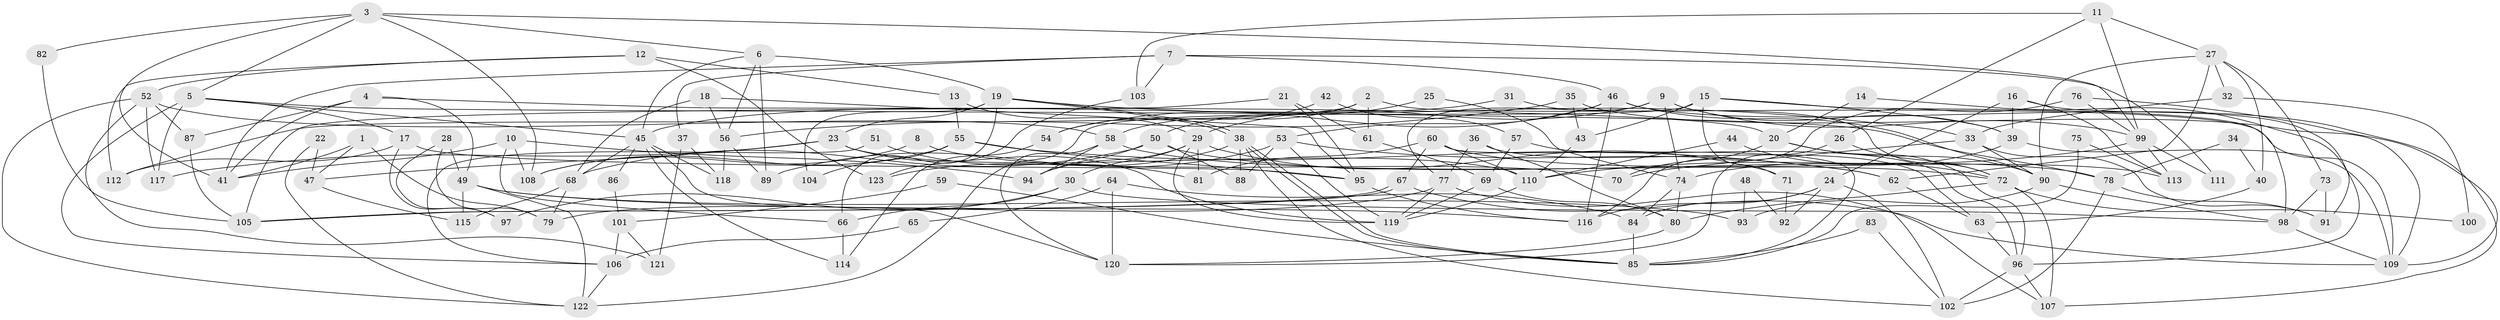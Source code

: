 // Generated by graph-tools (version 1.1) at 2025/50/03/09/25 03:50:09]
// undirected, 123 vertices, 246 edges
graph export_dot {
graph [start="1"]
  node [color=gray90,style=filled];
  1;
  2;
  3;
  4;
  5;
  6;
  7;
  8;
  9;
  10;
  11;
  12;
  13;
  14;
  15;
  16;
  17;
  18;
  19;
  20;
  21;
  22;
  23;
  24;
  25;
  26;
  27;
  28;
  29;
  30;
  31;
  32;
  33;
  34;
  35;
  36;
  37;
  38;
  39;
  40;
  41;
  42;
  43;
  44;
  45;
  46;
  47;
  48;
  49;
  50;
  51;
  52;
  53;
  54;
  55;
  56;
  57;
  58;
  59;
  60;
  61;
  62;
  63;
  64;
  65;
  66;
  67;
  68;
  69;
  70;
  71;
  72;
  73;
  74;
  75;
  76;
  77;
  78;
  79;
  80;
  81;
  82;
  83;
  84;
  85;
  86;
  87;
  88;
  89;
  90;
  91;
  92;
  93;
  94;
  95;
  96;
  97;
  98;
  99;
  100;
  101;
  102;
  103;
  104;
  105;
  106;
  107;
  108;
  109;
  110;
  111;
  112;
  113;
  114;
  115;
  116;
  117;
  118;
  119;
  120;
  121;
  122;
  123;
  1 -- 41;
  1 -- 47;
  1 -- 79;
  2 -- 61;
  2 -- 58;
  2 -- 109;
  2 -- 112;
  3 -- 108;
  3 -- 99;
  3 -- 5;
  3 -- 6;
  3 -- 41;
  3 -- 82;
  4 -- 41;
  4 -- 49;
  4 -- 20;
  4 -- 87;
  5 -- 78;
  5 -- 17;
  5 -- 45;
  5 -- 106;
  5 -- 117;
  6 -- 56;
  6 -- 19;
  6 -- 45;
  6 -- 89;
  7 -- 41;
  7 -- 46;
  7 -- 37;
  7 -- 103;
  7 -- 111;
  8 -- 70;
  8 -- 108;
  9 -- 99;
  9 -- 77;
  9 -- 29;
  9 -- 39;
  9 -- 74;
  10 -- 66;
  10 -- 94;
  10 -- 41;
  10 -- 108;
  11 -- 26;
  11 -- 99;
  11 -- 27;
  11 -- 103;
  12 -- 123;
  12 -- 13;
  12 -- 52;
  12 -- 112;
  13 -- 29;
  13 -- 55;
  14 -- 20;
  14 -- 96;
  15 -- 39;
  15 -- 98;
  15 -- 43;
  15 -- 71;
  15 -- 122;
  16 -- 91;
  16 -- 39;
  16 -- 24;
  16 -- 113;
  17 -- 112;
  17 -- 95;
  17 -- 97;
  18 -- 68;
  18 -- 95;
  18 -- 56;
  19 -- 38;
  19 -- 38;
  19 -- 23;
  19 -- 33;
  19 -- 66;
  19 -- 104;
  20 -- 96;
  20 -- 70;
  20 -- 90;
  21 -- 95;
  21 -- 105;
  21 -- 61;
  22 -- 122;
  22 -- 47;
  23 -- 117;
  23 -- 47;
  23 -- 110;
  23 -- 119;
  24 -- 84;
  24 -- 92;
  24 -- 102;
  24 -- 116;
  25 -- 74;
  25 -- 50;
  26 -- 120;
  26 -- 72;
  27 -- 62;
  27 -- 32;
  27 -- 40;
  27 -- 73;
  27 -- 90;
  28 -- 79;
  28 -- 97;
  28 -- 49;
  29 -- 119;
  29 -- 30;
  29 -- 71;
  29 -- 81;
  29 -- 94;
  30 -- 98;
  30 -- 66;
  30 -- 97;
  31 -- 45;
  31 -- 72;
  32 -- 33;
  32 -- 100;
  33 -- 90;
  33 -- 70;
  33 -- 91;
  34 -- 40;
  34 -- 78;
  35 -- 43;
  35 -- 56;
  35 -- 109;
  36 -- 80;
  36 -- 77;
  36 -- 63;
  37 -- 118;
  37 -- 121;
  38 -- 85;
  38 -- 85;
  38 -- 88;
  38 -- 102;
  38 -- 123;
  39 -- 109;
  39 -- 74;
  40 -- 63;
  42 -- 54;
  42 -- 57;
  43 -- 110;
  44 -- 110;
  44 -- 72;
  45 -- 68;
  45 -- 86;
  45 -- 114;
  45 -- 118;
  45 -- 120;
  46 -- 116;
  46 -- 90;
  46 -- 53;
  46 -- 54;
  46 -- 107;
  47 -- 115;
  48 -- 92;
  48 -- 93;
  49 -- 122;
  49 -- 93;
  49 -- 115;
  49 -- 116;
  50 -- 88;
  50 -- 78;
  50 -- 68;
  50 -- 94;
  51 -- 106;
  51 -- 81;
  52 -- 58;
  52 -- 87;
  52 -- 117;
  52 -- 121;
  52 -- 122;
  53 -- 119;
  53 -- 62;
  53 -- 88;
  53 -- 89;
  54 -- 114;
  55 -- 95;
  55 -- 62;
  55 -- 104;
  55 -- 108;
  56 -- 89;
  56 -- 118;
  57 -- 96;
  57 -- 69;
  58 -- 120;
  58 -- 94;
  58 -- 72;
  59 -- 101;
  59 -- 85;
  60 -- 67;
  60 -- 113;
  60 -- 81;
  60 -- 85;
  60 -- 110;
  61 -- 69;
  62 -- 63;
  63 -- 96;
  64 -- 84;
  64 -- 120;
  64 -- 65;
  65 -- 106;
  66 -- 114;
  67 -- 109;
  67 -- 105;
  67 -- 105;
  68 -- 79;
  68 -- 115;
  69 -- 119;
  69 -- 80;
  71 -- 92;
  72 -- 107;
  72 -- 80;
  72 -- 100;
  73 -- 98;
  73 -- 91;
  74 -- 80;
  74 -- 84;
  75 -- 113;
  75 -- 85;
  76 -- 116;
  76 -- 109;
  76 -- 99;
  77 -- 79;
  77 -- 119;
  77 -- 107;
  78 -- 102;
  78 -- 91;
  80 -- 120;
  82 -- 105;
  83 -- 102;
  83 -- 85;
  84 -- 85;
  86 -- 101;
  87 -- 105;
  90 -- 93;
  90 -- 98;
  95 -- 116;
  96 -- 102;
  96 -- 107;
  98 -- 109;
  99 -- 110;
  99 -- 111;
  99 -- 113;
  101 -- 121;
  101 -- 106;
  103 -- 123;
  106 -- 122;
  110 -- 119;
}
